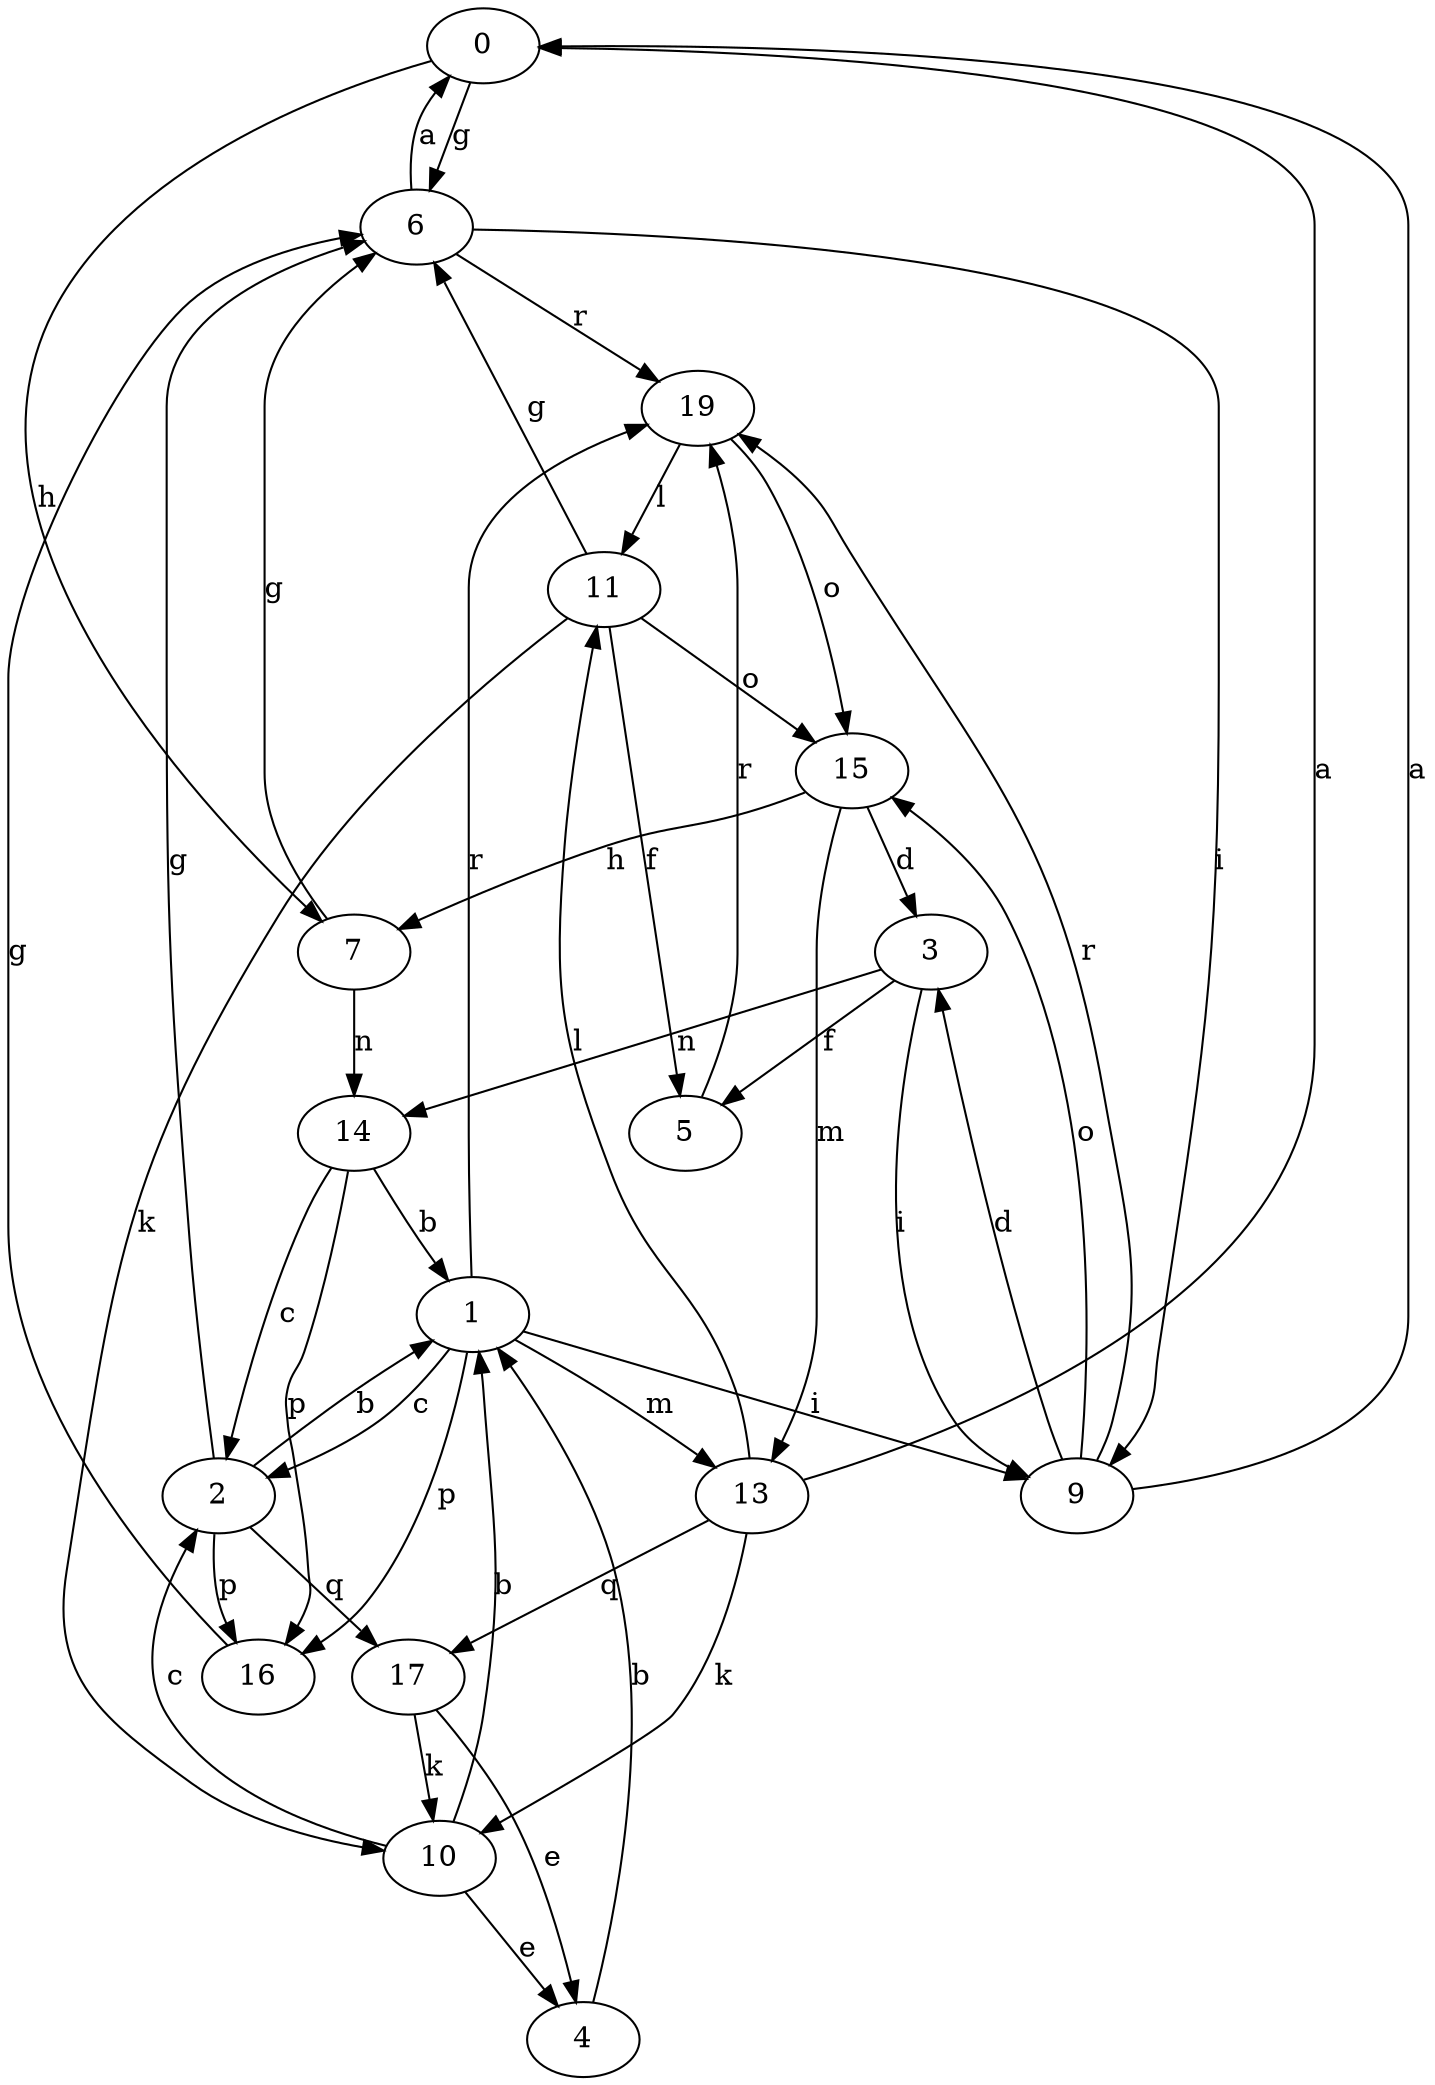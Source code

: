 strict digraph  {
0;
1;
2;
3;
4;
5;
6;
7;
9;
10;
11;
13;
14;
15;
16;
17;
19;
0 -> 6  [label=g];
0 -> 7  [label=h];
1 -> 2  [label=c];
1 -> 9  [label=i];
1 -> 13  [label=m];
1 -> 16  [label=p];
1 -> 19  [label=r];
2 -> 1  [label=b];
2 -> 6  [label=g];
2 -> 16  [label=p];
2 -> 17  [label=q];
3 -> 5  [label=f];
3 -> 9  [label=i];
3 -> 14  [label=n];
4 -> 1  [label=b];
5 -> 19  [label=r];
6 -> 0  [label=a];
6 -> 9  [label=i];
6 -> 19  [label=r];
7 -> 6  [label=g];
7 -> 14  [label=n];
9 -> 0  [label=a];
9 -> 3  [label=d];
9 -> 15  [label=o];
9 -> 19  [label=r];
10 -> 1  [label=b];
10 -> 2  [label=c];
10 -> 4  [label=e];
11 -> 5  [label=f];
11 -> 6  [label=g];
11 -> 10  [label=k];
11 -> 15  [label=o];
13 -> 0  [label=a];
13 -> 10  [label=k];
13 -> 11  [label=l];
13 -> 17  [label=q];
14 -> 1  [label=b];
14 -> 2  [label=c];
14 -> 16  [label=p];
15 -> 3  [label=d];
15 -> 7  [label=h];
15 -> 13  [label=m];
16 -> 6  [label=g];
17 -> 4  [label=e];
17 -> 10  [label=k];
19 -> 11  [label=l];
19 -> 15  [label=o];
}
